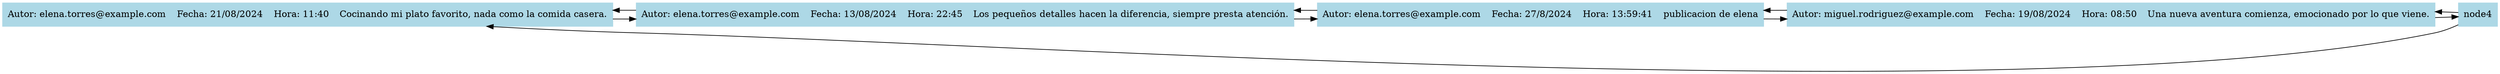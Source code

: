 digraph G {
  rankdir=LR;
  node [shape=record, style=filled, color=lightblue];
  node0 [label="{Autor: elena.torres@example.com|Fecha: 21/08/2024|Hora: 11:40|Cocinando mi plato favorito, nada como la comida casera.}"];
  node1 [label="{Autor: elena.torres@example.com|Fecha: 13/08/2024|Hora: 22:45|Los pequeños detalles hacen la diferencia, siempre presta atención.}"];
  node2 [label="{Autor: elena.torres@example.com|Fecha: 27/8/2024|Hora: 13:59:41|publicacion de elena}"];
  node3 [label="{Autor: miguel.rodriguez@example.com|Fecha: 19/08/2024|Hora: 08:50|Una nueva aventura comienza, emocionado por lo que viene.}"];
  node0 -> node1;
  node1 -> node0;
  node1 -> node2;
  node2 -> node1;
  node2 -> node3;
  node3 -> node2;
  node3 -> node4;
  node4 -> node3;
  node4 -> node0;
}